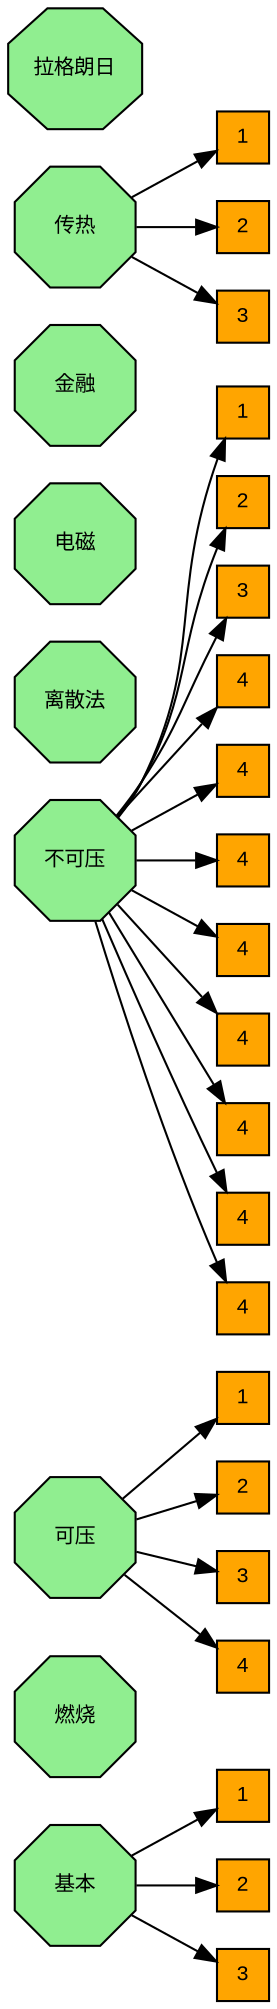 
  digraph G {
    rankdir=LR
    // 第一级分类
      basic[label="基本", tooltip="简短介绍", fontname="Arial", fontsize=10, height=.8,width=.8,shape="octagon",style="filled", color=black,fillcolor=lightgreen,href="https://gitlab.com",target="_top"];
      combustion[label="燃烧", tooltip="简短介绍", fontname="Arial", fontsize=10, height=.8,width=.8,shape="octagon",style="filled", color=black,fillcolor=lightgreen,href="https://gitlab.com",target="_top"];
      compressible[label="可压", tooltip="简短介绍", fontname="Arial", fontsize=10, height=.8,width=.8,shape="octagon",style="filled", color=black,fillcolor=lightgreen,href="https://gitlab.com",target="_top"];
      incompressible[label="不可压", tooltip="简短介绍", fontname="Arial", fontsize=10, height=.8,width=.8,shape="octagon",style="filled", color=black,fillcolor=lightgreen,href="https://gitlab.com",target="_top"];
      discreteMethods[label="离散法", tooltip="简短介绍", fontname="Arial", fontsize=10, height=.8,width=.8,shape="octagon",style="filled", color=black,fillcolor=lightgreen,href="https://gitlab.com",target="_top"];
      electromagnetics[label="电磁", tooltip="简短介绍", fontname="Arial", fontsize=10, height=.8,width=.8,shape="octagon",style="filled", color=black,fillcolor=lightgreen,href="https://gitlab.com",target="_top"];
      financial[label="金融", tooltip="简短介绍", fontname="Arial", fontsize=10, height=.8,width=.8,shape="octagon",style="filled", color=black,fillcolor=lightgreen,href="https://gitlab.com",target="_top"];
      heatTransfer[label="传热", tooltip="简短介绍", fontname="Arial", fontsize=10, height=.8,width=.8,shape="octagon",style="filled", color=black,fillcolor=lightgreen,href="https://gitlab.com",target="_top"];
      lagrangian[label="拉格朗日", tooltip="简短介绍", fontname="Arial", fontsize=10, height=.8,width=.8,shape="octagon",style="filled", color=black,fillcolor=lightgreen,href="https://gitlab.com",target="_top"];
      
    // basic 第二级分类
      basic_laplacianFoam[label="1", tooltip="laplacianFoam", fontname="Arial", fontsize=10, height=.35,width=.35,shape="box",style="filled", fillcolor=orange, color=black,href="https://gitlab.com",target="_top"];
      basic_potentialFoam[label="2", tooltip="potentialFoam", fontname="Arial", fontsize=10, height=.35,width=.35,shape="box",style="filled", fillcolor=orange, color=black,href="https://gitlab.com",target="_top"];
      basic_scalarTransportFoam[label="3", tooltip="scalarTransportFoam", fontname="Arial", fontsize=10, height=.35,width=.35,shape="box",style="filled", fillcolor=orange, color=black,href="https://gitlab.com",target="_top"];
      // 连接
      basic -> basic_laplacianFoam;
      basic -> basic_potentialFoam;
      basic -> basic_scalarTransportFoam;

    // compressible 第二级分类
      compressible_rhoCentralFoam[label="1", tooltip="rhoCentralFoam", fontname="Arial", fontsize=10, height=.35,width=.35,shape="box",style="filled", fillcolor=orange, color=black,href="https://gitlab.com",target="_top"];
      compressible_rhoPimpleFoam[label="2", tooltip="rhoPimpleFoam", fontname="Arial", fontsize=10, height=.35,width=.35,shape="box",style="filled", fillcolor=orange, color=black,href="https://gitlab.com",target="_top"];
      compressible_rhoPorousSimpleFoam[label="3", tooltip="rhoPorousSimpleFoam", fontname="Arial", fontsize=10, height=.35,width=.35,shape="box",style="filled", fillcolor=orange, color=black,href="https://gitlab.com",target="_top"];
      compressible_rhoSimpleFoam[label="4", tooltip="rhoSimpleFoam", fontname="Arial", fontsize=10, height=.35,width=.35,shape="box",style="filled", fillcolor=orange, color=black,href="https://gitlab.com",target="_top"];
      // 连接
      compressible -> compressible_rhoCentralFoam;
      compressible -> compressible_rhoPimpleFoam;
      compressible -> compressible_rhoPorousSimpleFoam;
      compressible -> compressible_rhoSimpleFoam;

    // incompressible 第二级分类
      incompressible_SRFPimpleFoam[label="1", tooltip="rhoCentralFoam", fontname="Arial", fontsize=10, height=.35,width=.35,shape="box",style="filled", fillcolor=orange, color=black,href="https://gitlab.com",target="_top"];
      incompressible_SRFSimpleFoam[label="2", tooltip="rhoPimpleFoam", fontname="Arial", fontsize=10, height=.35,width=.35,shape="box",style="filled", fillcolor=orange, color=black,href="https://gitlab.com",target="_top"];
      incompressible_adjointShapeOptimizationFoam[label="3", tooltip="rhoPorousSimpleFoam", fontname="Arial", fontsize=10, height=.35,width=.35,shape="box",style="filled", fillcolor=orange, color=black,href="https://gitlab.com",target="_top"];
      incompressible_boundaryFoam[label="4", tooltip="rhoSimpleFoam", fontname="Arial", fontsize=10, height=.35,width=.35,shape="box",style="filled", fillcolor=orange, color=black,href="https://gitlab.com",target="_top"];
      incompressible_icoFoam[label="4", tooltip="rhoSimpleFoam", fontname="Arial", fontsize=10, height=.35,width=.35,shape="box",style="filled", fillcolor=orange, color=black,href="https://gitlab.com",target="_top"];
      incompressible_nonNewtonianIcoFoam[label="4", tooltip="rhoSimpleFoam", fontname="Arial", fontsize=10, height=.35,width=.35,shape="box",style="filled", fillcolor=orange, color=black,href="https://gitlab.com",target="_top"];
      incompressible_pimpleFoam[label="4", tooltip="rhoSimpleFoam", fontname="Arial", fontsize=10, height=.35,width=.35,shape="box",style="filled", fillcolor=orange, color=black,href="https://gitlab.com",target="_top"];
      incompressible_pisoFoam[label="4", tooltip="rhoSimpleFoam", fontname="Arial", fontsize=10, height=.35,width=.35,shape="box",style="filled", fillcolor=orange, color=black,href="https://gitlab.com",target="_top"];
      incompressible_porousSimpleFoam[label="4", tooltip="rhoSimpleFoam", fontname="Arial", fontsize=10, height=.35,width=.35,shape="box",style="filled", fillcolor=orange, color=black,href="https://gitlab.com",target="_top"];
      incompressible_shallowWaterFoam[label="4", tooltip="rhoSimpleFoam", fontname="Arial", fontsize=10, height=.35,width=.35,shape="box",style="filled", fillcolor=orange, color=black,href="https://gitlab.com",target="_top"];
      incompressible_simpleFoam[label="4", tooltip="rhoSimpleFoam", fontname="Arial", fontsize=10, height=.35,width=.35,shape="box",style="filled", fillcolor=orange, color=black,href="https://gitlab.com",target="_top"];
      // 连接
      incompressible -> incompressible_SRFPimpleFoam;
      incompressible -> incompressible_SRFSimpleFoam;
      incompressible -> incompressible_adjointShapeOptimizationFoam;
      incompressible -> incompressible_boundaryFoam;
      incompressible -> incompressible_icoFoam;
      incompressible -> incompressible_nonNewtonianIcoFoam;
      incompressible -> incompressible_pimpleFoam;
      incompressible -> incompressible_pisoFoam;
      incompressible -> incompressible_porousSimpleFoam;
      incompressible -> incompressible_shallowWaterFoam;
      incompressible -> incompressible_simpleFoam;

    // heatTransfer 第二级分类
      heatTransfer_buoyantPimpleFoam[label="1", tooltip="rhoCentralFoam", fontname="Arial", fontsize=10, height=.35,width=.35,shape="box",style="filled", fillcolor=orange, color=black,href="https://gitlab.com",target="_top"];
      heatTransfer_buoyantSimpleFoam[label="2", tooltip="rhoPimpleFoam", fontname="Arial", fontsize=10, height=.35,width=.35,shape="box",style="filled", fillcolor=orange, color=black,href="https://gitlab.com",target="_top"];
      heatTransfer_chtMultiRegionFoam[label="3", tooltip="rhoPorousSimpleFoam", fontname="Arial", fontsize=10, height=.35,width=.35,shape="box",style="filled", fillcolor=orange, color=black,href="https://gitlab.com",target="_top"];
      // 连接
      heatTransfer -> heatTransfer_buoyantPimpleFoam;
      heatTransfer -> heatTransfer_buoyantSimpleFoam;
      heatTransfer -> heatTransfer_chtMultiRegionFoam;
  }